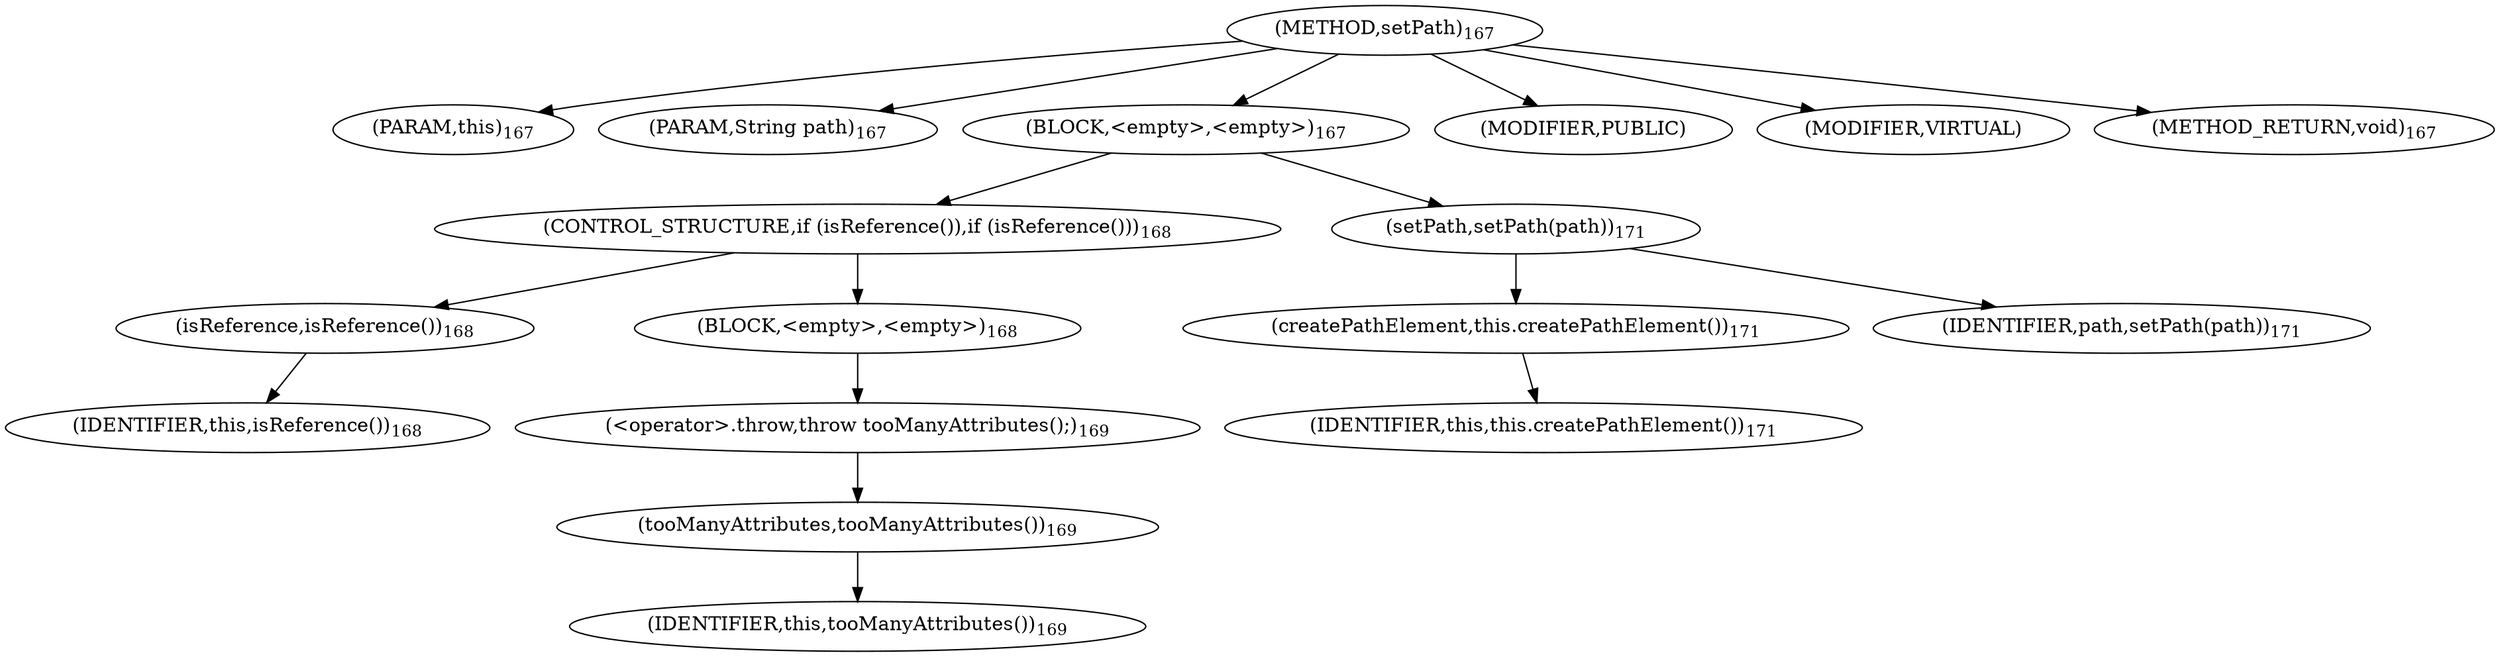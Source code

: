 digraph "setPath" {  
"239" [label = <(METHOD,setPath)<SUB>167</SUB>> ]
"31" [label = <(PARAM,this)<SUB>167</SUB>> ]
"240" [label = <(PARAM,String path)<SUB>167</SUB>> ]
"241" [label = <(BLOCK,&lt;empty&gt;,&lt;empty&gt;)<SUB>167</SUB>> ]
"242" [label = <(CONTROL_STRUCTURE,if (isReference()),if (isReference()))<SUB>168</SUB>> ]
"243" [label = <(isReference,isReference())<SUB>168</SUB>> ]
"30" [label = <(IDENTIFIER,this,isReference())<SUB>168</SUB>> ]
"244" [label = <(BLOCK,&lt;empty&gt;,&lt;empty&gt;)<SUB>168</SUB>> ]
"245" [label = <(&lt;operator&gt;.throw,throw tooManyAttributes();)<SUB>169</SUB>> ]
"246" [label = <(tooManyAttributes,tooManyAttributes())<SUB>169</SUB>> ]
"32" [label = <(IDENTIFIER,this,tooManyAttributes())<SUB>169</SUB>> ]
"247" [label = <(setPath,setPath(path))<SUB>171</SUB>> ]
"248" [label = <(createPathElement,this.createPathElement())<SUB>171</SUB>> ]
"33" [label = <(IDENTIFIER,this,this.createPathElement())<SUB>171</SUB>> ]
"249" [label = <(IDENTIFIER,path,setPath(path))<SUB>171</SUB>> ]
"250" [label = <(MODIFIER,PUBLIC)> ]
"251" [label = <(MODIFIER,VIRTUAL)> ]
"252" [label = <(METHOD_RETURN,void)<SUB>167</SUB>> ]
  "239" -> "31" 
  "239" -> "240" 
  "239" -> "241" 
  "239" -> "250" 
  "239" -> "251" 
  "239" -> "252" 
  "241" -> "242" 
  "241" -> "247" 
  "242" -> "243" 
  "242" -> "244" 
  "243" -> "30" 
  "244" -> "245" 
  "245" -> "246" 
  "246" -> "32" 
  "247" -> "248" 
  "247" -> "249" 
  "248" -> "33" 
}
